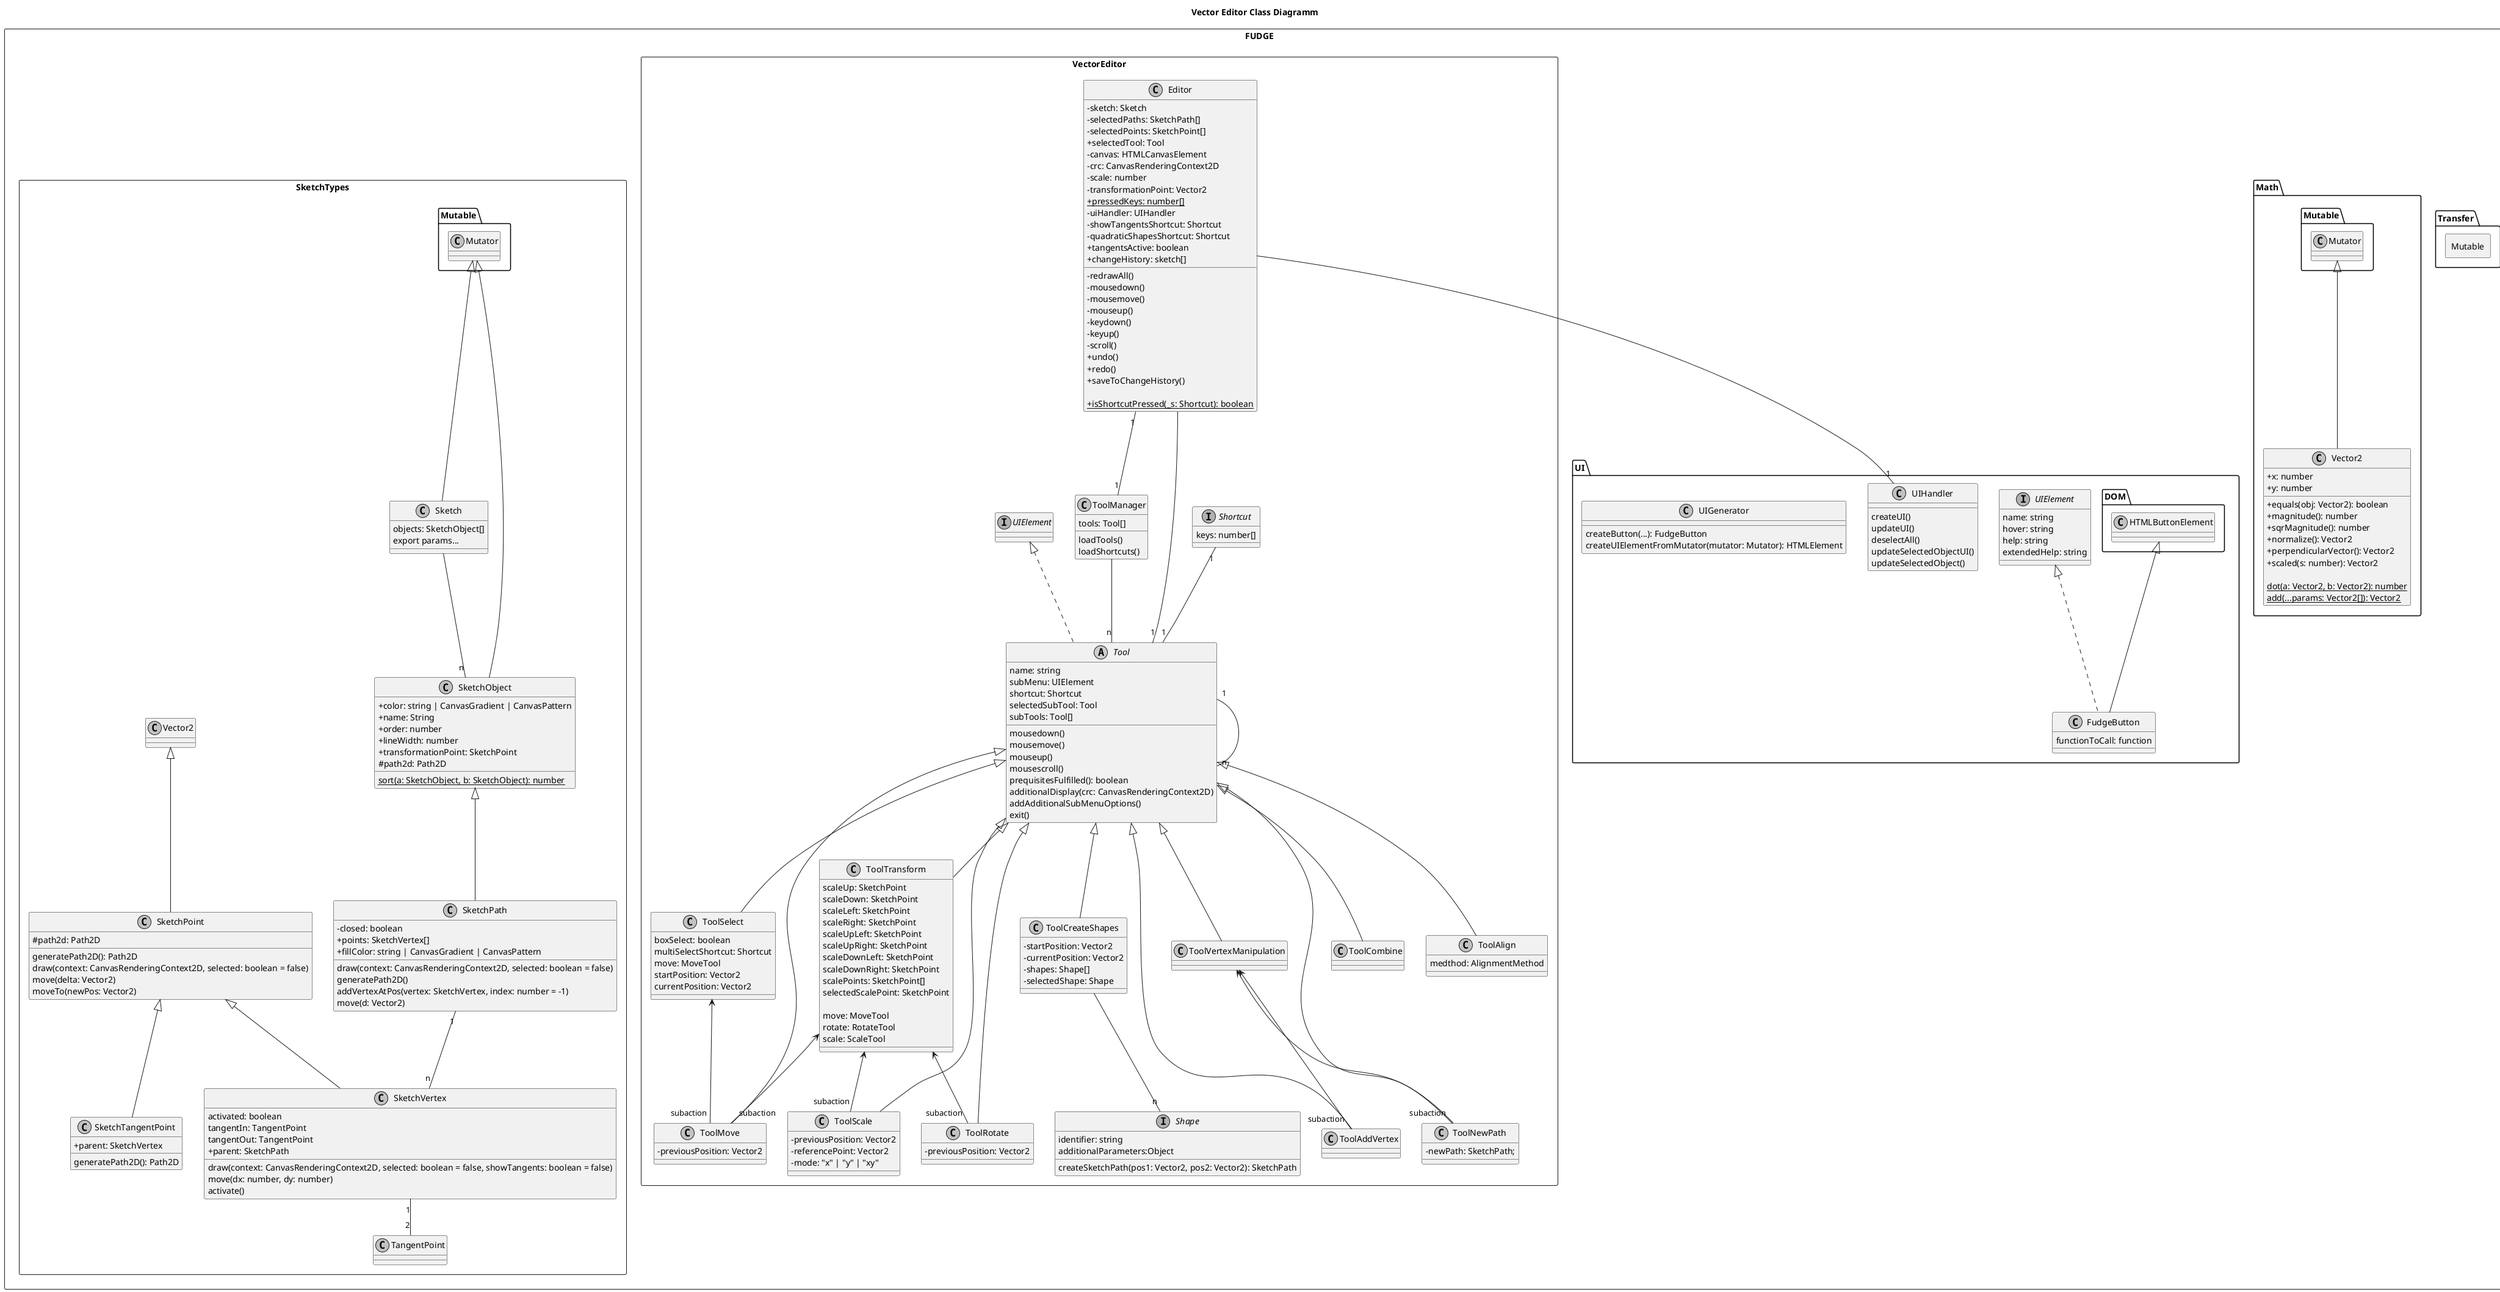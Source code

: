 @startuml VE Classes
skinparam monochrome true
skinparam componentStyle uml2
skinparam classAttributeIconSize 0
skinparam shadowing false
skinparam handwritten false

title Vector Editor Class Diagramm

' left to right direction
package FUDGE <<Rectangle>> {
	package Transfer {
		package Mutable <<Rectangle>>{
			
		}
	}

	package Math {
		class Vector2 extends Mutable.Mutator{
			+ x: number
			+ y: number

			+ equals(obj: Vector2): boolean
			+ magnitude(): number
			+ sqrMagnitude(): number
			+ normalize(): Vector2
			+ perpendicularVector(): Vector2
			+ scaled(s: number): Vector2

			{static} dot(a: Vector2, b: Vector2): number
			{static} add(...params: Vector2[]): Vector2
		}
	}

	package UI {
		interface UIElement{
			name: string
			hover: string
			help: string
			extendedHelp: string
			' element: HTMLElement
		}
		class FudgeButton extends DOM.HTMLButtonElement implements UIElement {
			functionToCall: function
		}

		class UIHandler{
			createUI()
			updateUI()
			deselectAll()
			updateSelectedObjectUI()
			updateSelectedObject()
		}

		class UIGenerator {
			createButton(...): FudgeButton
			createUIElementFromMutator(mutator: Mutator): HTMLElement
		}
	}

	package VectorEditor <<Rectangle>>{
		interface Shortcut{
			keys: number[]
		}

		class Editor{
			- sketch: Sketch
			- selectedPaths: SketchPath[]
			- selectedPoints: SketchPoint[]
			+ selectedTool: Tool
			- canvas: HTMLCanvasElement
			- crc: CanvasRenderingContext2D
			- scale: number
			- transformationPoint: Vector2
			{static} + pressedKeys: number[]
			- uiHandler: UIHandler
			- showTangentsShortcut: Shortcut
			- quadraticShapesShortcut: Shortcut
			+ tangentsActive: boolean
			+ changeHistory: sketch[]

			- redrawAll()
			- mousedown()
			- mousemove()
			- mouseup()
			- keydown()
			- keyup()
			- scroll()
			+ undo()
			+ redo()
			+ saveToChangeHistory()

			{static} + isShortcutPressed(_s: Shortcut): boolean

		}

		class ToolManager {
			tools: Tool[]
			
			loadTools()
			loadShortcuts()
		}

		abstract Tool implements UIElement{
			name: string
			subMenu: UIElement
			shortcut: Shortcut
			selectedSubTool: Tool
			subTools: Tool[]
			' cursor: Image
			mousedown()
			mousemove()
			mouseup()
			mousescroll()
			prequisitesFulfilled(): boolean
			additionalDisplay(crc: CanvasRenderingContext2D)
			addAdditionalSubMenuOptions()
			exit()
		}

		class ToolSelect extends Tool {
			boxSelect: boolean
			multiSelectShortcut: Shortcut
			move: MoveTool
			startPosition: Vector2
			currentPosition: Vector2
		}
		class ToolMove extends Tool {
			- previousPosition: Vector2
		}
		class ToolTransform extends Tool {
			scaleUp: SketchPoint
			scaleDown: SketchPoint
			scaleLeft: SketchPoint
			scaleRight: SketchPoint
			scaleUpLeft: SketchPoint
			scaleUpRight: SketchPoint
			scaleDownLeft: SketchPoint
			scaleDownRight: SketchPoint
			scalePoints: SketchPoint[]
			selectedScalePoint: SketchPoint
			
			move: MoveTool
			rotate: RotateTool
			scale: ScaleTool
		}
		class ToolScale extends Tool {
			- previousPosition: Vector2
			- referencePoint: Vector2
			- mode: "x" | "y" | "xy"
		}
		class ToolRotate extends Tool {
			- previousPosition: Vector2
		}
		class ToolCreateShapes extends Tool {
			- startPosition: Vector2
			- currentPosition: Vector2
			- shapes: Shape[]
			- selectedShape: Shape
		}
		interface Shape {
			identifier: string
			createSketchPath(pos1: Vector2, pos2: Vector2): SketchPath
			additionalParameters:Object
		}
		class ToolVertexManipulation extends Tool {

		}
		class ToolAddVertex extends Tool {

		}
		class ToolNewPath extends Tool {
			- newPath: SketchPath;
		}
		class ToolCombine extends Tool {

		}
		' class ToolExport extends Tool {

		' }
		class ToolAlign extends Tool {
			medthod: AlignmentMethod	
		}


		'Associations
		ToolManager -- "n" Tool
		Editor "1"--"1" ToolManager
		Shortcut "1"-- "1" Tool
		Editor -- "1" Tool
		Editor --"1" UIHandler
		Tool "1"--"n" Tool
		ToolCreateShapes -- "n" Shape
		ToolTransform <--"subaction" ToolMove
		ToolTransform <-- "subaction" ToolScale 
		ToolTransform <-- "subaction" ToolRotate
		ToolSelect <-- "subaction" ToolMove
		ToolVertexManipulation <-- "subaction" ToolAddVertex 
		ToolVertexManipulation <-- "subaction" ToolNewPath
	}
	package SketchTypes <<Rectangle>>{
		class Sketch extends Mutable.Mutator {
			objects: SketchObject[]
			export params...
		}

		class SketchObject extends Mutable.Mutator{
			+ color: string | CanvasGradient | CanvasPattern
			+ name: String
			+ order: number
			+ lineWidth: number
			+ transformationPoint: SketchPoint
			# path2d: Path2D
			{static} sort(a: SketchObject, b: SketchObject): number
		}

		class SketchPath extends SketchObject {
			- closed: boolean
			+ points: SketchVertex[]
			+ fillColor: string | CanvasGradient | CanvasPattern
			' + transformationPoint: Vector2;
			draw(context: CanvasRenderingContext2D, selected: boolean = false)
			generatePath2D()
			addVertexAtPos(vertex: SketchVertex, index: number = -1)
			move(d: Vector2)
		}

		class SketchPoint extends Vector2{
			# path2d: Path2D
			generatePath2D(): Path2D
			draw(context: CanvasRenderingContext2D, selected: boolean = false)
			move(delta: Vector2)
			moveTo(newPos: Vector2)
		}

		class SketchVertex extends SketchPoint {
			activated: boolean
			tangentIn: TangentPoint
			tangentOut: TangentPoint
			+ parent: SketchPath
			draw(context: CanvasRenderingContext2D, selected: boolean = false, showTangents: boolean = false)
			move(dx: number, dy: number)
			activate()
		}

		class SketchTangentPoint extends SketchPoint {
			+ parent: SketchVertex
			generatePath2D(): Path2D
		}

		' Associations
		Sketch -- "n" SketchObject
		SketchPath "1" -- "n" SketchVertex
		SketchVertex "1" -- "2" TangentPoint
	}
}
@enduml